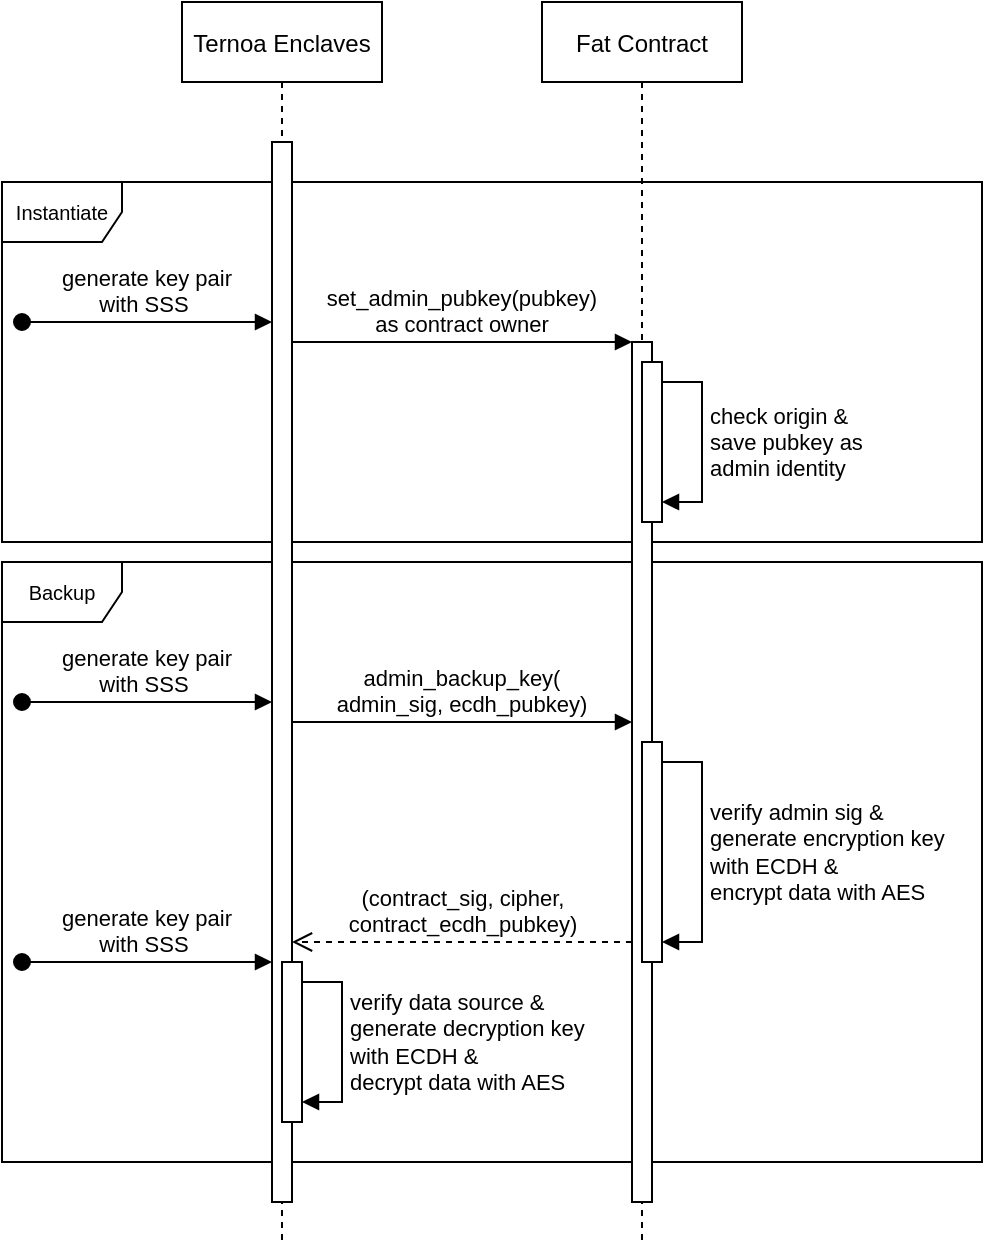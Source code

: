 <mxfile version="19.0.0" type="github">
  <diagram id="kgpKYQtTHZ0yAKxKKP6v" name="Page-1">
    <mxGraphModel dx="943" dy="435" grid="1" gridSize="10" guides="1" tooltips="1" connect="1" arrows="1" fold="1" page="1" pageScale="1" pageWidth="850" pageHeight="1100" math="0" shadow="0">
      <root>
        <mxCell id="0" />
        <mxCell id="1" parent="0" />
        <mxCell id="t0Ze-QqLi1YP06bH1r3b-17" value="&lt;span style=&quot;font-size: 10px;&quot;&gt;Backup&lt;/span&gt;" style="shape=umlFrame;whiteSpace=wrap;html=1;" vertex="1" parent="1">
          <mxGeometry x="30" y="360" width="490" height="300" as="geometry" />
        </mxCell>
        <mxCell id="t0Ze-QqLi1YP06bH1r3b-16" value="&lt;font style=&quot;font-size: 10px;&quot;&gt;Instantiate&lt;/font&gt;" style="shape=umlFrame;whiteSpace=wrap;html=1;" vertex="1" parent="1">
          <mxGeometry x="30" y="170" width="490" height="180" as="geometry" />
        </mxCell>
        <mxCell id="3nuBFxr9cyL0pnOWT2aG-1" value="Ternoa Enclaves" style="shape=umlLifeline;perimeter=lifelinePerimeter;container=1;collapsible=0;recursiveResize=0;rounded=0;shadow=0;strokeWidth=1;" parent="1" vertex="1">
          <mxGeometry x="120" y="80" width="100" height="620" as="geometry" />
        </mxCell>
        <mxCell id="3nuBFxr9cyL0pnOWT2aG-2" value="" style="points=[];perimeter=orthogonalPerimeter;rounded=0;shadow=0;strokeWidth=1;" parent="3nuBFxr9cyL0pnOWT2aG-1" vertex="1">
          <mxGeometry x="45" y="70" width="10" height="530" as="geometry" />
        </mxCell>
        <mxCell id="3nuBFxr9cyL0pnOWT2aG-3" value="generate key pair&#xa;with SSS " style="verticalAlign=bottom;startArrow=oval;endArrow=block;startSize=8;shadow=0;strokeWidth=1;" parent="3nuBFxr9cyL0pnOWT2aG-1" edge="1">
          <mxGeometry relative="1" as="geometry">
            <mxPoint x="-80" y="160" as="sourcePoint" />
            <mxPoint x="45" y="160" as="targetPoint" />
          </mxGeometry>
        </mxCell>
        <mxCell id="3nuBFxr9cyL0pnOWT2aG-5" value="Fat Contract" style="shape=umlLifeline;perimeter=lifelinePerimeter;container=1;collapsible=0;recursiveResize=0;rounded=0;shadow=0;strokeWidth=1;" parent="1" vertex="1">
          <mxGeometry x="300" y="80" width="100" height="620" as="geometry" />
        </mxCell>
        <mxCell id="3nuBFxr9cyL0pnOWT2aG-6" value="" style="points=[];perimeter=orthogonalPerimeter;rounded=0;shadow=0;strokeWidth=1;" parent="3nuBFxr9cyL0pnOWT2aG-5" vertex="1">
          <mxGeometry x="45" y="170" width="10" height="430" as="geometry" />
        </mxCell>
        <mxCell id="3nuBFxr9cyL0pnOWT2aG-4" value="" style="points=[];perimeter=orthogonalPerimeter;rounded=0;shadow=0;strokeWidth=1;" parent="3nuBFxr9cyL0pnOWT2aG-5" vertex="1">
          <mxGeometry x="50" y="180" width="10" height="80" as="geometry" />
        </mxCell>
        <mxCell id="t0Ze-QqLi1YP06bH1r3b-5" value="check origin &amp;amp;&lt;br&gt;save pubkey as &lt;br&gt;admin identity" style="edgeStyle=orthogonalEdgeStyle;html=1;align=left;spacingLeft=2;endArrow=block;rounded=0;" edge="1" target="3nuBFxr9cyL0pnOWT2aG-4" parent="3nuBFxr9cyL0pnOWT2aG-5" source="3nuBFxr9cyL0pnOWT2aG-4">
          <mxGeometry relative="1" as="geometry">
            <mxPoint x="190" y="280" as="sourcePoint" />
            <Array as="points">
              <mxPoint x="80" y="190" />
              <mxPoint x="80" y="250" />
            </Array>
          </mxGeometry>
        </mxCell>
        <mxCell id="t0Ze-QqLi1YP06bH1r3b-11" value="generate key pair&#xa;with SSS " style="verticalAlign=bottom;startArrow=oval;endArrow=block;startSize=8;shadow=0;strokeWidth=1;" edge="1" parent="3nuBFxr9cyL0pnOWT2aG-5">
          <mxGeometry relative="1" as="geometry">
            <mxPoint x="-260" y="480" as="sourcePoint" />
            <mxPoint x="-135" y="480" as="targetPoint" />
          </mxGeometry>
        </mxCell>
        <mxCell id="t0Ze-QqLi1YP06bH1r3b-12" value="" style="points=[];perimeter=orthogonalPerimeter;rounded=0;shadow=0;strokeWidth=1;" vertex="1" parent="3nuBFxr9cyL0pnOWT2aG-5">
          <mxGeometry x="-130" y="480" width="10" height="80" as="geometry" />
        </mxCell>
        <mxCell id="t0Ze-QqLi1YP06bH1r3b-13" value="verify data source &amp;amp;&lt;br&gt;generate decryption key &lt;br&gt;with ECDH &amp;amp;&lt;br&gt;decrypt data with AES" style="edgeStyle=orthogonalEdgeStyle;html=1;align=left;spacingLeft=2;endArrow=block;rounded=0;" edge="1" parent="3nuBFxr9cyL0pnOWT2aG-5" source="t0Ze-QqLi1YP06bH1r3b-12" target="t0Ze-QqLi1YP06bH1r3b-12">
          <mxGeometry relative="1" as="geometry">
            <mxPoint x="-100" y="500" as="sourcePoint" />
            <Array as="points">
              <mxPoint x="-100" y="490" />
              <mxPoint x="-100" y="550" />
            </Array>
            <mxPoint x="-100" y="590" as="targetPoint" />
          </mxGeometry>
        </mxCell>
        <mxCell id="t0Ze-QqLi1YP06bH1r3b-8" value="" style="points=[];perimeter=orthogonalPerimeter;rounded=0;shadow=0;strokeWidth=1;" vertex="1" parent="3nuBFxr9cyL0pnOWT2aG-5">
          <mxGeometry x="50" y="370" width="10" height="110" as="geometry" />
        </mxCell>
        <mxCell id="t0Ze-QqLi1YP06bH1r3b-9" value="verify admin sig &amp;amp;&lt;br&gt;generate encryption key &lt;br&gt;with ECDH &amp;amp;&lt;br&gt;encrypt data with AES" style="edgeStyle=orthogonalEdgeStyle;html=1;align=left;spacingLeft=2;endArrow=block;rounded=0;" edge="1" parent="3nuBFxr9cyL0pnOWT2aG-5" source="t0Ze-QqLi1YP06bH1r3b-8" target="t0Ze-QqLi1YP06bH1r3b-8">
          <mxGeometry relative="1" as="geometry">
            <mxPoint x="115" y="390" as="sourcePoint" />
            <Array as="points">
              <mxPoint x="80" y="380" />
              <mxPoint x="80" y="470" />
            </Array>
            <mxPoint x="115" y="450" as="targetPoint" />
          </mxGeometry>
        </mxCell>
        <mxCell id="t0Ze-QqLi1YP06bH1r3b-6" value="generate key pair&#xa;with SSS " style="verticalAlign=bottom;startArrow=oval;endArrow=block;startSize=8;shadow=0;strokeWidth=1;" edge="1" parent="3nuBFxr9cyL0pnOWT2aG-5">
          <mxGeometry relative="1" as="geometry">
            <mxPoint x="-260" y="350" as="sourcePoint" />
            <mxPoint x="-135" y="350" as="targetPoint" />
          </mxGeometry>
        </mxCell>
        <mxCell id="t0Ze-QqLi1YP06bH1r3b-7" value="admin_backup_key(&#xa;admin_sig, ecdh_pubkey)" style="verticalAlign=bottom;endArrow=block;shadow=0;strokeWidth=1;" edge="1" parent="3nuBFxr9cyL0pnOWT2aG-5">
          <mxGeometry relative="1" as="geometry">
            <mxPoint x="-125" y="360" as="sourcePoint" />
            <mxPoint x="45" y="360" as="targetPoint" />
            <Array as="points">
              <mxPoint x="-80" y="360" />
            </Array>
          </mxGeometry>
        </mxCell>
        <mxCell id="t0Ze-QqLi1YP06bH1r3b-10" value="(contract_sig, cipher,&lt;br&gt;contract_ecdh_pubkey)" style="html=1;verticalAlign=bottom;endArrow=open;dashed=1;endSize=8;rounded=0;" edge="1" parent="3nuBFxr9cyL0pnOWT2aG-5">
          <mxGeometry relative="1" as="geometry">
            <mxPoint x="45" y="470" as="sourcePoint" />
            <mxPoint x="-125" y="470" as="targetPoint" />
            <Array as="points">
              <mxPoint x="-60" y="470" />
            </Array>
          </mxGeometry>
        </mxCell>
        <mxCell id="3nuBFxr9cyL0pnOWT2aG-8" value="set_admin_pubkey(pubkey)&#xa;as contract owner" style="verticalAlign=bottom;endArrow=block;entryX=0;entryY=0;shadow=0;strokeWidth=1;" parent="1" edge="1">
          <mxGeometry relative="1" as="geometry">
            <mxPoint x="175" y="250.0" as="sourcePoint" />
            <mxPoint x="345" y="250.0" as="targetPoint" />
          </mxGeometry>
        </mxCell>
      </root>
    </mxGraphModel>
  </diagram>
</mxfile>
